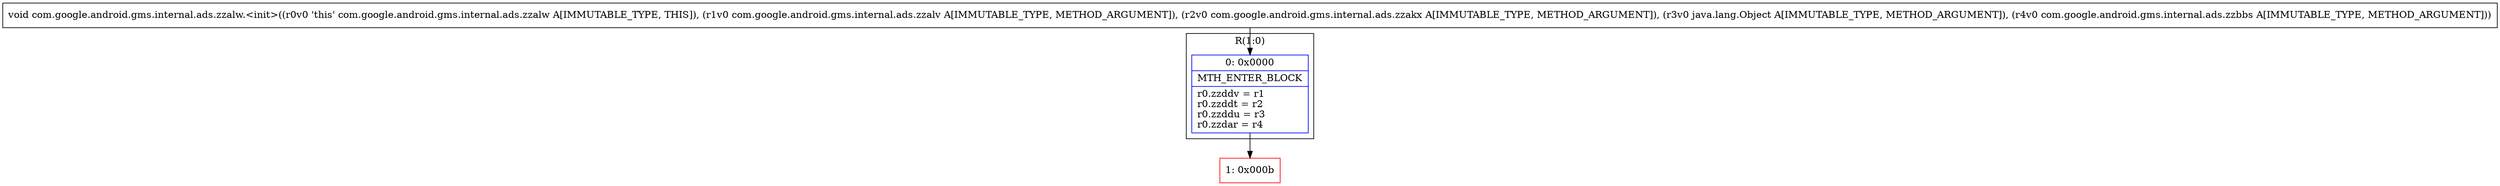 digraph "CFG forcom.google.android.gms.internal.ads.zzalw.\<init\>(Lcom\/google\/android\/gms\/internal\/ads\/zzalv;Lcom\/google\/android\/gms\/internal\/ads\/zzakx;Ljava\/lang\/Object;Lcom\/google\/android\/gms\/internal\/ads\/zzbbs;)V" {
subgraph cluster_Region_1315850433 {
label = "R(1:0)";
node [shape=record,color=blue];
Node_0 [shape=record,label="{0\:\ 0x0000|MTH_ENTER_BLOCK\l|r0.zzddv = r1\lr0.zzddt = r2\lr0.zzddu = r3\lr0.zzdar = r4\l}"];
}
Node_1 [shape=record,color=red,label="{1\:\ 0x000b}"];
MethodNode[shape=record,label="{void com.google.android.gms.internal.ads.zzalw.\<init\>((r0v0 'this' com.google.android.gms.internal.ads.zzalw A[IMMUTABLE_TYPE, THIS]), (r1v0 com.google.android.gms.internal.ads.zzalv A[IMMUTABLE_TYPE, METHOD_ARGUMENT]), (r2v0 com.google.android.gms.internal.ads.zzakx A[IMMUTABLE_TYPE, METHOD_ARGUMENT]), (r3v0 java.lang.Object A[IMMUTABLE_TYPE, METHOD_ARGUMENT]), (r4v0 com.google.android.gms.internal.ads.zzbbs A[IMMUTABLE_TYPE, METHOD_ARGUMENT])) }"];
MethodNode -> Node_0;
Node_0 -> Node_1;
}

